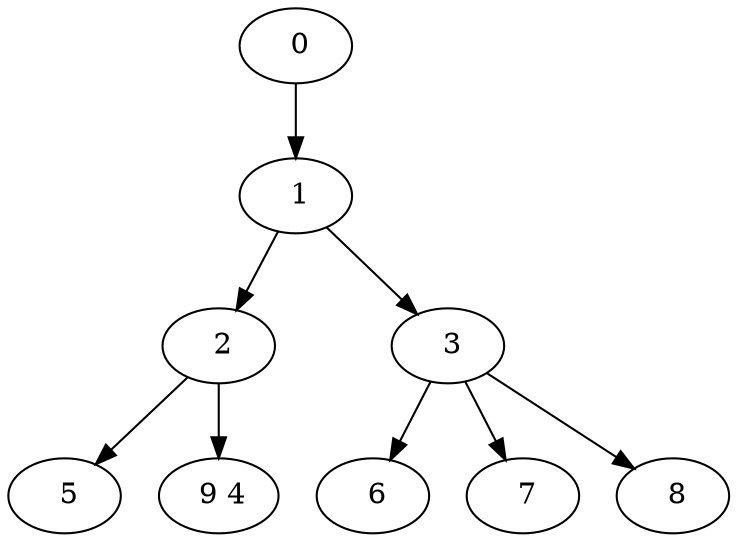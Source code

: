 digraph mytree {
" 0" -> " 1";
" 1" -> " 2";
" 1" -> " 3";
" 2" -> " 5";
" 2" -> " 9 4";
" 3" -> " 6";
" 3" -> " 7";
" 3" -> " 8";
" 5";
" 9 4";
" 6";
" 7";
" 8";
}
